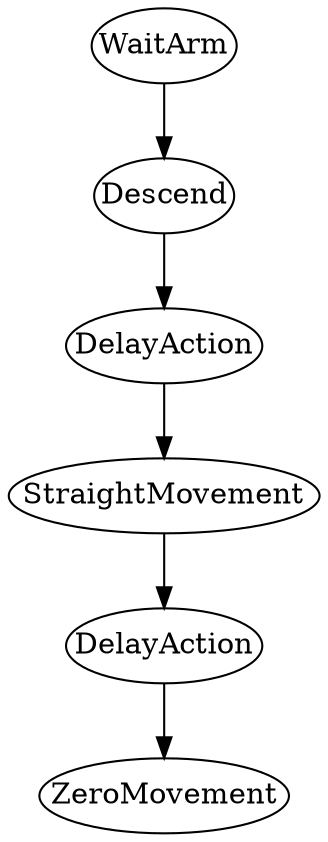 digraph G {
splines = true;
nodesep = 1.0;
"66ed2bca-53cd-4f42-9e40-1cd30b021d8e" [label = "WaitArm", margin = 0];
"b7999566-e5a2-4463-b6bf-e4c1ff5b403f" [label = "Descend", margin = 0];
"2bee4892-71b4-42ec-8c32-a0914fe082de" [label = "DelayAction", margin = 0];
"b7999566-e5a2-4463-b6bf-e4c1ff5b403f" -> "2bee4892-71b4-42ec-8c32-a0914fe082de";
"05fba81b-f55a-4c77-bad3-f296a0870e70" [label = "StraightMovement", margin = 0];
"01e87669-1789-4ed1-a802-4d439125ccad" [label = "DelayAction", margin = 0];
"05fba81b-f55a-4c77-bad3-f296a0870e70" -> "01e87669-1789-4ed1-a802-4d439125ccad";
"73008987-0452-46ca-96dc-f179bdc05edd" [label = "ZeroMovement", margin = 0];
"01e87669-1789-4ed1-a802-4d439125ccad" -> "73008987-0452-46ca-96dc-f179bdc05edd";
"2bee4892-71b4-42ec-8c32-a0914fe082de" -> "05fba81b-f55a-4c77-bad3-f296a0870e70";
"66ed2bca-53cd-4f42-9e40-1cd30b021d8e" -> "b7999566-e5a2-4463-b6bf-e4c1ff5b403f";
}
